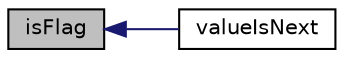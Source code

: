 digraph "isFlag"
{
  edge [fontname="Helvetica",fontsize="10",labelfontname="Helvetica",labelfontsize="10"];
  node [fontname="Helvetica",fontsize="10",shape=record];
  rankdir="LR";
  Node1 [label="isFlag",height=0.2,width=0.4,color="black", fillcolor="grey75", style="filled" fontcolor="black"];
  Node1 -> Node2 [dir="back",color="midnightblue",fontsize="10",style="solid",fontname="Helvetica"];
  Node2 [label="valueIsNext",height=0.2,width=0.4,color="black", fillcolor="white", style="filled",URL="$class_simple_arguments.html#a8833e89ba4d5e33cd4db3ddb5a99ae22"];
}
